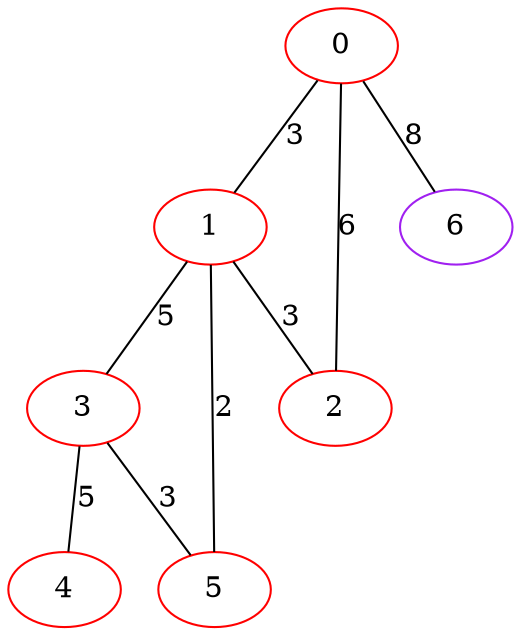 graph "" {
0 [color=red, weight=1];
1 [color=red, weight=1];
2 [color=red, weight=1];
3 [color=red, weight=1];
4 [color=red, weight=1];
5 [color=red, weight=1];
6 [color=purple, weight=4];
0 -- 1  [key=0, label=3];
0 -- 2  [key=0, label=6];
0 -- 6  [key=0, label=8];
1 -- 2  [key=0, label=3];
1 -- 3  [key=0, label=5];
1 -- 5  [key=0, label=2];
3 -- 4  [key=0, label=5];
3 -- 5  [key=0, label=3];
}
